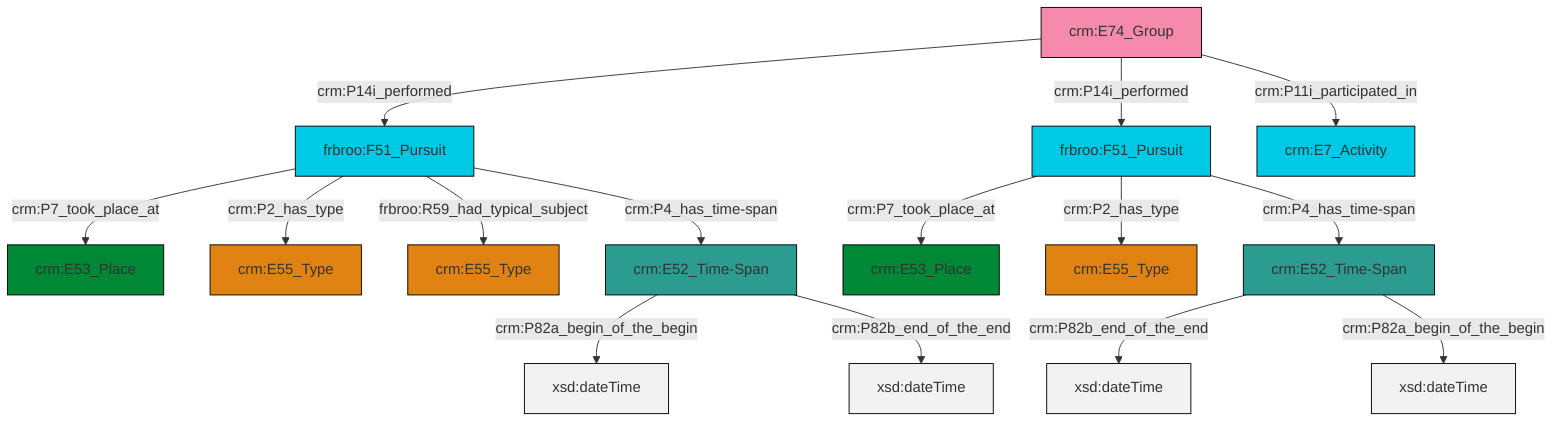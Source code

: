 graph TD
classDef Literal fill:#f2f2f2,stroke:#000000;
classDef CRM_Entity fill:#FFFFFF,stroke:#000000;
classDef Temporal_Entity fill:#00C9E6, stroke:#000000;
classDef Type fill:#E18312, stroke:#000000;
classDef Time-Span fill:#2C9C91, stroke:#000000;
classDef Appellation fill:#FFEB7F, stroke:#000000;
classDef Place fill:#008836, stroke:#000000;
classDef Persistent_Item fill:#B266B2, stroke:#000000;
classDef Conceptual_Object fill:#FFD700, stroke:#000000;
classDef Physical_Thing fill:#D2B48C, stroke:#000000;
classDef Actor fill:#f58aad, stroke:#000000;
classDef PC_Classes fill:#4ce600, stroke:#000000;
classDef Multi fill:#cccccc,stroke:#000000;

0["frbroo:F51_Pursuit"]:::Temporal_Entity -->|crm:P7_took_place_at| 1["crm:E53_Place"]:::Place
4["crm:E52_Time-Span"]:::Time-Span -->|crm:P82b_end_of_the_end| 5[xsd:dateTime]:::Literal
2["crm:E52_Time-Span"]:::Time-Span -->|crm:P82a_begin_of_the_begin| 6[xsd:dateTime]:::Literal
0["frbroo:F51_Pursuit"]:::Temporal_Entity -->|crm:P2_has_type| 7["crm:E55_Type"]:::Type
4["crm:E52_Time-Span"]:::Time-Span -->|crm:P82a_begin_of_the_begin| 10[xsd:dateTime]:::Literal
8["crm:E74_Group"]:::Actor -->|crm:P14i_performed| 0["frbroo:F51_Pursuit"]:::Temporal_Entity
0["frbroo:F51_Pursuit"]:::Temporal_Entity -->|frbroo:R59_had_typical_subject| 11["crm:E55_Type"]:::Type
8["crm:E74_Group"]:::Actor -->|crm:P14i_performed| 13["frbroo:F51_Pursuit"]:::Temporal_Entity
8["crm:E74_Group"]:::Actor -->|crm:P11i_participated_in| 14["crm:E7_Activity"]:::Temporal_Entity
13["frbroo:F51_Pursuit"]:::Temporal_Entity -->|crm:P7_took_place_at| 18["crm:E53_Place"]:::Place
2["crm:E52_Time-Span"]:::Time-Span -->|crm:P82b_end_of_the_end| 20[xsd:dateTime]:::Literal
0["frbroo:F51_Pursuit"]:::Temporal_Entity -->|crm:P4_has_time-span| 2["crm:E52_Time-Span"]:::Time-Span
13["frbroo:F51_Pursuit"]:::Temporal_Entity -->|crm:P2_has_type| 16["crm:E55_Type"]:::Type
13["frbroo:F51_Pursuit"]:::Temporal_Entity -->|crm:P4_has_time-span| 4["crm:E52_Time-Span"]:::Time-Span